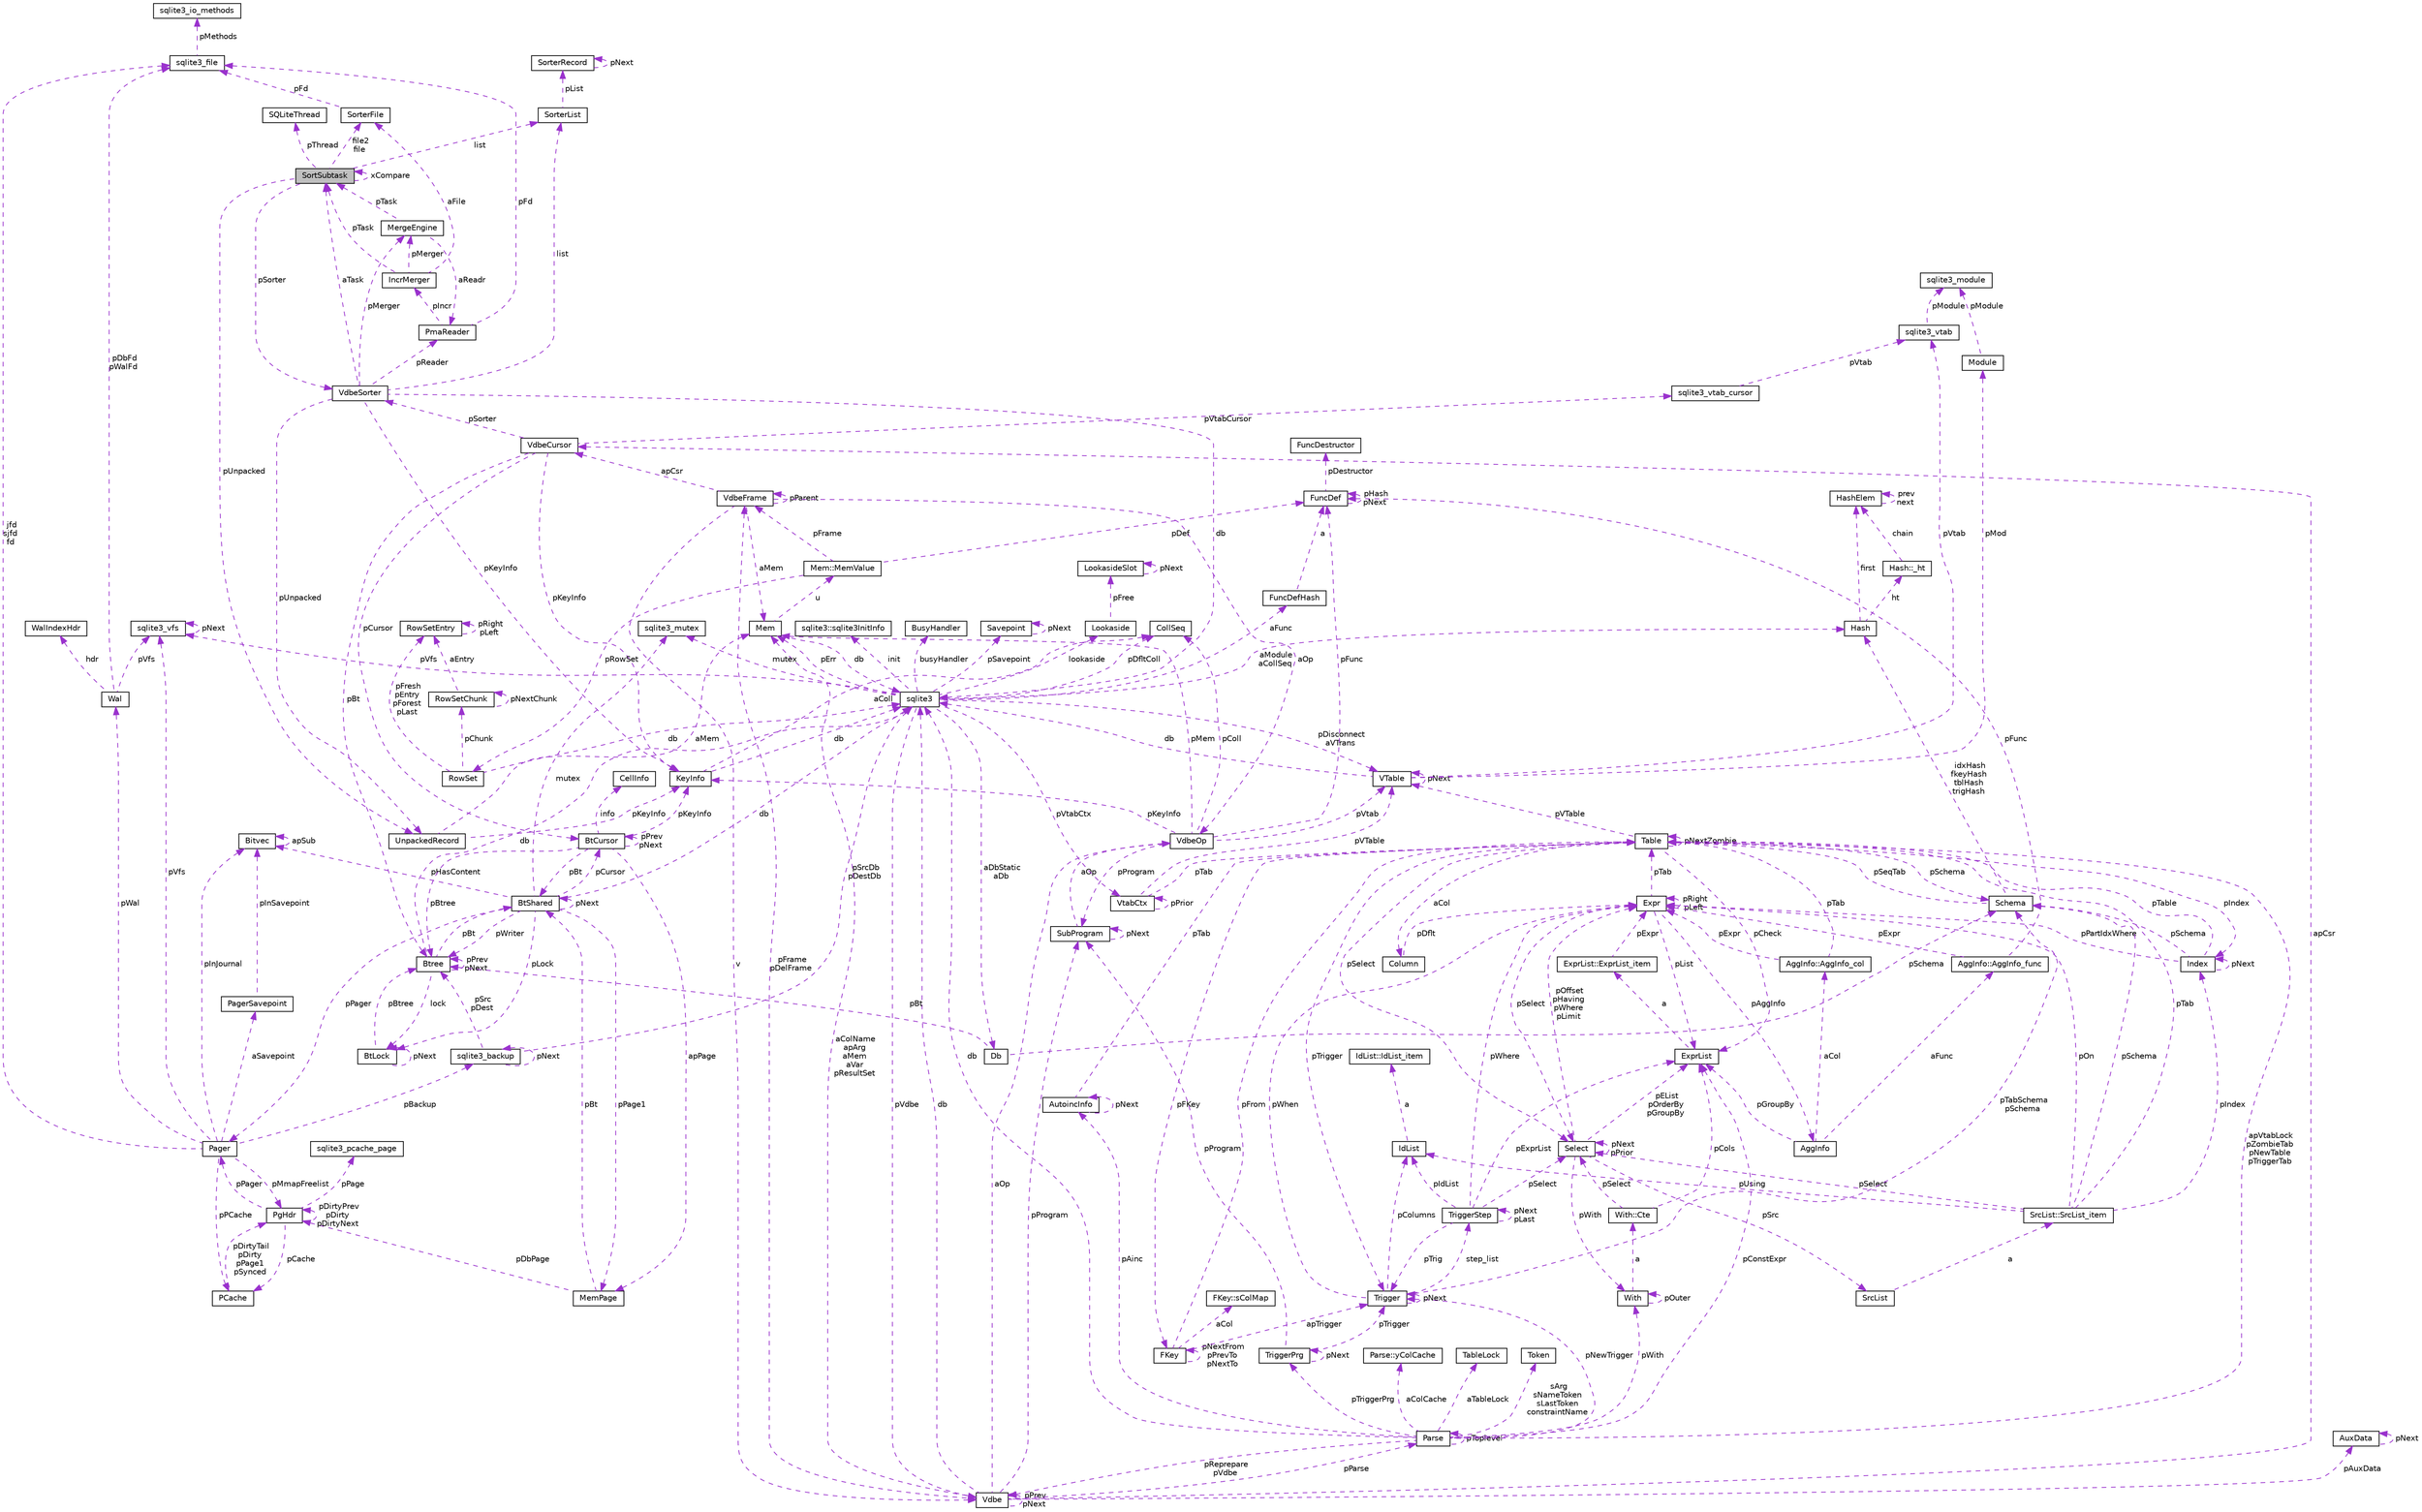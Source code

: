 digraph "SortSubtask"
{
  edge [fontname="Helvetica",fontsize="10",labelfontname="Helvetica",labelfontsize="10"];
  node [fontname="Helvetica",fontsize="10",shape=record];
  Node1 [label="SortSubtask",height=0.2,width=0.4,color="black", fillcolor="grey75", style="filled", fontcolor="black"];
  Node2 -> Node1 [dir="back",color="darkorchid3",fontsize="10",style="dashed",label=" list" ,fontname="Helvetica"];
  Node2 [label="SorterList",height=0.2,width=0.4,color="black", fillcolor="white", style="filled",URL="$db/de4/struct_sorter_list.html"];
  Node3 -> Node2 [dir="back",color="darkorchid3",fontsize="10",style="dashed",label=" pList" ,fontname="Helvetica"];
  Node3 [label="SorterRecord",height=0.2,width=0.4,color="black", fillcolor="white", style="filled",URL="$da/d71/struct_sorter_record.html"];
  Node3 -> Node3 [dir="back",color="darkorchid3",fontsize="10",style="dashed",label=" pNext" ,fontname="Helvetica"];
  Node4 -> Node1 [dir="back",color="darkorchid3",fontsize="10",style="dashed",label=" pSorter" ,fontname="Helvetica"];
  Node4 [label="VdbeSorter",height=0.2,width=0.4,color="black", fillcolor="white", style="filled",URL="$d3/d85/struct_vdbe_sorter.html"];
  Node2 -> Node4 [dir="back",color="darkorchid3",fontsize="10",style="dashed",label=" list" ,fontname="Helvetica"];
  Node5 -> Node4 [dir="back",color="darkorchid3",fontsize="10",style="dashed",label=" db" ,fontname="Helvetica"];
  Node5 [label="sqlite3",height=0.2,width=0.4,color="black", fillcolor="white", style="filled",URL="$d9/dcd/structsqlite3.html"];
  Node6 -> Node5 [dir="back",color="darkorchid3",fontsize="10",style="dashed",label=" pErr" ,fontname="Helvetica"];
  Node6 [label="Mem",height=0.2,width=0.4,color="black", fillcolor="white", style="filled",URL="$df/d48/struct_mem.html"];
  Node7 -> Node6 [dir="back",color="darkorchid3",fontsize="10",style="dashed",label=" u" ,fontname="Helvetica"];
  Node7 [label="Mem::MemValue",height=0.2,width=0.4,color="black", fillcolor="white", style="filled",URL="$d0/d3f/union_mem_1_1_mem_value.html"];
  Node8 -> Node7 [dir="back",color="darkorchid3",fontsize="10",style="dashed",label=" pFrame" ,fontname="Helvetica"];
  Node8 [label="VdbeFrame",height=0.2,width=0.4,color="black", fillcolor="white", style="filled",URL="$de/d74/struct_vdbe_frame.html"];
  Node6 -> Node8 [dir="back",color="darkorchid3",fontsize="10",style="dashed",label=" aMem" ,fontname="Helvetica"];
  Node9 -> Node8 [dir="back",color="darkorchid3",fontsize="10",style="dashed",label=" v" ,fontname="Helvetica"];
  Node9 [label="Vdbe",height=0.2,width=0.4,color="black", fillcolor="white", style="filled",URL="$db/df8/struct_vdbe.html"];
  Node9 -> Node9 [dir="back",color="darkorchid3",fontsize="10",style="dashed",label=" pPrev\npNext" ,fontname="Helvetica"];
  Node6 -> Node9 [dir="back",color="darkorchid3",fontsize="10",style="dashed",label=" aColName\napArg\naMem\naVar\npResultSet" ,fontname="Helvetica"];
  Node5 -> Node9 [dir="back",color="darkorchid3",fontsize="10",style="dashed",label=" db" ,fontname="Helvetica"];
  Node8 -> Node9 [dir="back",color="darkorchid3",fontsize="10",style="dashed",label=" pFrame\npDelFrame" ,fontname="Helvetica"];
  Node10 -> Node9 [dir="back",color="darkorchid3",fontsize="10",style="dashed",label=" pAuxData" ,fontname="Helvetica"];
  Node10 [label="AuxData",height=0.2,width=0.4,color="black", fillcolor="white", style="filled",URL="$d5/d59/struct_aux_data.html"];
  Node10 -> Node10 [dir="back",color="darkorchid3",fontsize="10",style="dashed",label=" pNext" ,fontname="Helvetica"];
  Node11 -> Node9 [dir="back",color="darkorchid3",fontsize="10",style="dashed",label=" pProgram" ,fontname="Helvetica"];
  Node11 [label="SubProgram",height=0.2,width=0.4,color="black", fillcolor="white", style="filled",URL="$d4/d16/struct_sub_program.html"];
  Node11 -> Node11 [dir="back",color="darkorchid3",fontsize="10",style="dashed",label=" pNext" ,fontname="Helvetica"];
  Node12 -> Node11 [dir="back",color="darkorchid3",fontsize="10",style="dashed",label=" aOp" ,fontname="Helvetica"];
  Node12 [label="VdbeOp",height=0.2,width=0.4,color="black", fillcolor="white", style="filled",URL="$d2/dd9/struct_vdbe_op.html"];
  Node6 -> Node12 [dir="back",color="darkorchid3",fontsize="10",style="dashed",label=" pMem" ,fontname="Helvetica"];
  Node13 -> Node12 [dir="back",color="darkorchid3",fontsize="10",style="dashed",label=" pColl" ,fontname="Helvetica"];
  Node13 [label="CollSeq",height=0.2,width=0.4,color="black", fillcolor="white", style="filled",URL="$d0/d7d/struct_coll_seq.html"];
  Node14 -> Node12 [dir="back",color="darkorchid3",fontsize="10",style="dashed",label=" pVtab" ,fontname="Helvetica"];
  Node14 [label="VTable",height=0.2,width=0.4,color="black", fillcolor="white", style="filled",URL="$db/d7e/struct_v_table.html"];
  Node5 -> Node14 [dir="back",color="darkorchid3",fontsize="10",style="dashed",label=" db" ,fontname="Helvetica"];
  Node14 -> Node14 [dir="back",color="darkorchid3",fontsize="10",style="dashed",label=" pNext" ,fontname="Helvetica"];
  Node15 -> Node14 [dir="back",color="darkorchid3",fontsize="10",style="dashed",label=" pMod" ,fontname="Helvetica"];
  Node15 [label="Module",height=0.2,width=0.4,color="black", fillcolor="white", style="filled",URL="$d0/d3b/struct_module.html"];
  Node16 -> Node15 [dir="back",color="darkorchid3",fontsize="10",style="dashed",label=" pModule" ,fontname="Helvetica"];
  Node16 [label="sqlite3_module",height=0.2,width=0.4,color="black", fillcolor="white", style="filled",URL="$dd/de4/structsqlite3__module.html"];
  Node17 -> Node14 [dir="back",color="darkorchid3",fontsize="10",style="dashed",label=" pVtab" ,fontname="Helvetica"];
  Node17 [label="sqlite3_vtab",height=0.2,width=0.4,color="black", fillcolor="white", style="filled",URL="$d3/d12/structsqlite3__vtab.html"];
  Node16 -> Node17 [dir="back",color="darkorchid3",fontsize="10",style="dashed",label=" pModule" ,fontname="Helvetica"];
  Node11 -> Node12 [dir="back",color="darkorchid3",fontsize="10",style="dashed",label=" pProgram" ,fontname="Helvetica"];
  Node18 -> Node12 [dir="back",color="darkorchid3",fontsize="10",style="dashed",label=" pKeyInfo" ,fontname="Helvetica"];
  Node18 [label="KeyInfo",height=0.2,width=0.4,color="black", fillcolor="white", style="filled",URL="$dc/d2f/struct_key_info.html"];
  Node5 -> Node18 [dir="back",color="darkorchid3",fontsize="10",style="dashed",label=" db" ,fontname="Helvetica"];
  Node13 -> Node18 [dir="back",color="darkorchid3",fontsize="10",style="dashed",label=" aColl" ,fontname="Helvetica"];
  Node19 -> Node12 [dir="back",color="darkorchid3",fontsize="10",style="dashed",label=" pFunc" ,fontname="Helvetica"];
  Node19 [label="FuncDef",height=0.2,width=0.4,color="black", fillcolor="white", style="filled",URL="$df/d38/struct_func_def.html"];
  Node20 -> Node19 [dir="back",color="darkorchid3",fontsize="10",style="dashed",label=" pDestructor" ,fontname="Helvetica"];
  Node20 [label="FuncDestructor",height=0.2,width=0.4,color="black", fillcolor="white", style="filled",URL="$d5/da4/struct_func_destructor.html"];
  Node19 -> Node19 [dir="back",color="darkorchid3",fontsize="10",style="dashed",label=" pHash\npNext" ,fontname="Helvetica"];
  Node21 -> Node9 [dir="back",color="darkorchid3",fontsize="10",style="dashed",label=" apCsr" ,fontname="Helvetica"];
  Node21 [label="VdbeCursor",height=0.2,width=0.4,color="black", fillcolor="white", style="filled",URL="$d5/dd1/struct_vdbe_cursor.html"];
  Node22 -> Node21 [dir="back",color="darkorchid3",fontsize="10",style="dashed",label=" pCursor" ,fontname="Helvetica"];
  Node22 [label="BtCursor",height=0.2,width=0.4,color="black", fillcolor="white", style="filled",URL="$db/d2c/struct_bt_cursor.html"];
  Node22 -> Node22 [dir="back",color="darkorchid3",fontsize="10",style="dashed",label=" pPrev\npNext" ,fontname="Helvetica"];
  Node23 -> Node22 [dir="back",color="darkorchid3",fontsize="10",style="dashed",label=" info" ,fontname="Helvetica"];
  Node23 [label="CellInfo",height=0.2,width=0.4,color="black", fillcolor="white", style="filled",URL="$de/dbe/struct_cell_info.html"];
  Node24 -> Node22 [dir="back",color="darkorchid3",fontsize="10",style="dashed",label=" pBt" ,fontname="Helvetica"];
  Node24 [label="BtShared",height=0.2,width=0.4,color="black", fillcolor="white", style="filled",URL="$d3/d1f/struct_bt_shared.html"];
  Node22 -> Node24 [dir="back",color="darkorchid3",fontsize="10",style="dashed",label=" pCursor" ,fontname="Helvetica"];
  Node24 -> Node24 [dir="back",color="darkorchid3",fontsize="10",style="dashed",label=" pNext" ,fontname="Helvetica"];
  Node5 -> Node24 [dir="back",color="darkorchid3",fontsize="10",style="dashed",label=" db" ,fontname="Helvetica"];
  Node25 -> Node24 [dir="back",color="darkorchid3",fontsize="10",style="dashed",label=" pHasContent" ,fontname="Helvetica"];
  Node25 [label="Bitvec",height=0.2,width=0.4,color="black", fillcolor="white", style="filled",URL="$d1/d89/struct_bitvec.html"];
  Node25 -> Node25 [dir="back",color="darkorchid3",fontsize="10",style="dashed",label=" apSub" ,fontname="Helvetica"];
  Node26 -> Node24 [dir="back",color="darkorchid3",fontsize="10",style="dashed",label=" mutex" ,fontname="Helvetica"];
  Node26 [label="sqlite3_mutex",height=0.2,width=0.4,color="black", fillcolor="white", style="filled",URL="$d5/d3c/structsqlite3__mutex.html"];
  Node27 -> Node24 [dir="back",color="darkorchid3",fontsize="10",style="dashed",label=" pLock" ,fontname="Helvetica"];
  Node27 [label="BtLock",height=0.2,width=0.4,color="black", fillcolor="white", style="filled",URL="$d1/d28/struct_bt_lock.html"];
  Node27 -> Node27 [dir="back",color="darkorchid3",fontsize="10",style="dashed",label=" pNext" ,fontname="Helvetica"];
  Node28 -> Node27 [dir="back",color="darkorchid3",fontsize="10",style="dashed",label=" pBtree" ,fontname="Helvetica"];
  Node28 [label="Btree",height=0.2,width=0.4,color="black", fillcolor="white", style="filled",URL="$d9/d90/struct_btree.html"];
  Node24 -> Node28 [dir="back",color="darkorchid3",fontsize="10",style="dashed",label=" pBt" ,fontname="Helvetica"];
  Node5 -> Node28 [dir="back",color="darkorchid3",fontsize="10",style="dashed",label=" db" ,fontname="Helvetica"];
  Node27 -> Node28 [dir="back",color="darkorchid3",fontsize="10",style="dashed",label=" lock" ,fontname="Helvetica"];
  Node28 -> Node28 [dir="back",color="darkorchid3",fontsize="10",style="dashed",label=" pPrev\npNext" ,fontname="Helvetica"];
  Node29 -> Node24 [dir="back",color="darkorchid3",fontsize="10",style="dashed",label=" pPage1" ,fontname="Helvetica"];
  Node29 [label="MemPage",height=0.2,width=0.4,color="black", fillcolor="white", style="filled",URL="$d8/d9f/struct_mem_page.html"];
  Node24 -> Node29 [dir="back",color="darkorchid3",fontsize="10",style="dashed",label=" pBt" ,fontname="Helvetica"];
  Node30 -> Node29 [dir="back",color="darkorchid3",fontsize="10",style="dashed",label=" pDbPage" ,fontname="Helvetica"];
  Node30 [label="PgHdr",height=0.2,width=0.4,color="black", fillcolor="white", style="filled",URL="$d7/de5/struct_pg_hdr.html"];
  Node31 -> Node30 [dir="back",color="darkorchid3",fontsize="10",style="dashed",label=" pPage" ,fontname="Helvetica"];
  Node31 [label="sqlite3_pcache_page",height=0.2,width=0.4,color="black", fillcolor="white", style="filled",URL="$d8/d72/structsqlite3__pcache__page.html"];
  Node32 -> Node30 [dir="back",color="darkorchid3",fontsize="10",style="dashed",label=" pCache" ,fontname="Helvetica"];
  Node32 [label="PCache",height=0.2,width=0.4,color="black", fillcolor="white", style="filled",URL="$d3/d3e/struct_p_cache.html"];
  Node30 -> Node32 [dir="back",color="darkorchid3",fontsize="10",style="dashed",label=" pDirtyTail\npDirty\npPage1\npSynced" ,fontname="Helvetica"];
  Node30 -> Node30 [dir="back",color="darkorchid3",fontsize="10",style="dashed",label=" pDirtyPrev\npDirty\npDirtyNext" ,fontname="Helvetica"];
  Node33 -> Node30 [dir="back",color="darkorchid3",fontsize="10",style="dashed",label=" pPager" ,fontname="Helvetica"];
  Node33 [label="Pager",height=0.2,width=0.4,color="black", fillcolor="white", style="filled",URL="$d0/dba/struct_pager.html"];
  Node32 -> Node33 [dir="back",color="darkorchid3",fontsize="10",style="dashed",label=" pPCache" ,fontname="Helvetica"];
  Node34 -> Node33 [dir="back",color="darkorchid3",fontsize="10",style="dashed",label=" pBackup" ,fontname="Helvetica"];
  Node34 [label="sqlite3_backup",height=0.2,width=0.4,color="black", fillcolor="white", style="filled",URL="$d4/da8/structsqlite3__backup.html"];
  Node34 -> Node34 [dir="back",color="darkorchid3",fontsize="10",style="dashed",label=" pNext" ,fontname="Helvetica"];
  Node5 -> Node34 [dir="back",color="darkorchid3",fontsize="10",style="dashed",label=" pSrcDb\npDestDb" ,fontname="Helvetica"];
  Node28 -> Node34 [dir="back",color="darkorchid3",fontsize="10",style="dashed",label=" pSrc\npDest" ,fontname="Helvetica"];
  Node25 -> Node33 [dir="back",color="darkorchid3",fontsize="10",style="dashed",label=" pInJournal" ,fontname="Helvetica"];
  Node35 -> Node33 [dir="back",color="darkorchid3",fontsize="10",style="dashed",label=" jfd\nsjfd\nfd" ,fontname="Helvetica"];
  Node35 [label="sqlite3_file",height=0.2,width=0.4,color="black", fillcolor="white", style="filled",URL="$db/db0/structsqlite3__file.html"];
  Node36 -> Node35 [dir="back",color="darkorchid3",fontsize="10",style="dashed",label=" pMethods" ,fontname="Helvetica"];
  Node36 [label="sqlite3_io_methods",height=0.2,width=0.4,color="black", fillcolor="white", style="filled",URL="$d9/df3/structsqlite3__io__methods.html"];
  Node37 -> Node33 [dir="back",color="darkorchid3",fontsize="10",style="dashed",label=" pVfs" ,fontname="Helvetica"];
  Node37 [label="sqlite3_vfs",height=0.2,width=0.4,color="black", fillcolor="white", style="filled",URL="$d3/d36/structsqlite3__vfs.html"];
  Node37 -> Node37 [dir="back",color="darkorchid3",fontsize="10",style="dashed",label=" pNext" ,fontname="Helvetica"];
  Node30 -> Node33 [dir="back",color="darkorchid3",fontsize="10",style="dashed",label=" pMmapFreelist" ,fontname="Helvetica"];
  Node38 -> Node33 [dir="back",color="darkorchid3",fontsize="10",style="dashed",label=" pWal" ,fontname="Helvetica"];
  Node38 [label="Wal",height=0.2,width=0.4,color="black", fillcolor="white", style="filled",URL="$d6/d4d/struct_wal.html"];
  Node35 -> Node38 [dir="back",color="darkorchid3",fontsize="10",style="dashed",label=" pDbFd\npWalFd" ,fontname="Helvetica"];
  Node37 -> Node38 [dir="back",color="darkorchid3",fontsize="10",style="dashed",label=" pVfs" ,fontname="Helvetica"];
  Node39 -> Node38 [dir="back",color="darkorchid3",fontsize="10",style="dashed",label=" hdr" ,fontname="Helvetica"];
  Node39 [label="WalIndexHdr",height=0.2,width=0.4,color="black", fillcolor="white", style="filled",URL="$d8/de9/struct_wal_index_hdr.html"];
  Node40 -> Node33 [dir="back",color="darkorchid3",fontsize="10",style="dashed",label=" aSavepoint" ,fontname="Helvetica"];
  Node40 [label="PagerSavepoint",height=0.2,width=0.4,color="black", fillcolor="white", style="filled",URL="$de/deb/struct_pager_savepoint.html"];
  Node25 -> Node40 [dir="back",color="darkorchid3",fontsize="10",style="dashed",label=" pInSavepoint" ,fontname="Helvetica"];
  Node28 -> Node24 [dir="back",color="darkorchid3",fontsize="10",style="dashed",label=" pWriter" ,fontname="Helvetica"];
  Node33 -> Node24 [dir="back",color="darkorchid3",fontsize="10",style="dashed",label=" pPager" ,fontname="Helvetica"];
  Node29 -> Node22 [dir="back",color="darkorchid3",fontsize="10",style="dashed",label=" apPage" ,fontname="Helvetica"];
  Node18 -> Node22 [dir="back",color="darkorchid3",fontsize="10",style="dashed",label=" pKeyInfo" ,fontname="Helvetica"];
  Node28 -> Node22 [dir="back",color="darkorchid3",fontsize="10",style="dashed",label=" pBtree" ,fontname="Helvetica"];
  Node41 -> Node21 [dir="back",color="darkorchid3",fontsize="10",style="dashed",label=" pVtabCursor" ,fontname="Helvetica"];
  Node41 [label="sqlite3_vtab_cursor",height=0.2,width=0.4,color="black", fillcolor="white", style="filled",URL="$d3/d17/structsqlite3__vtab__cursor.html"];
  Node17 -> Node41 [dir="back",color="darkorchid3",fontsize="10",style="dashed",label=" pVtab" ,fontname="Helvetica"];
  Node4 -> Node21 [dir="back",color="darkorchid3",fontsize="10",style="dashed",label=" pSorter" ,fontname="Helvetica"];
  Node18 -> Node21 [dir="back",color="darkorchid3",fontsize="10",style="dashed",label=" pKeyInfo" ,fontname="Helvetica"];
  Node28 -> Node21 [dir="back",color="darkorchid3",fontsize="10",style="dashed",label=" pBt" ,fontname="Helvetica"];
  Node42 -> Node9 [dir="back",color="darkorchid3",fontsize="10",style="dashed",label=" pParse" ,fontname="Helvetica"];
  Node42 [label="Parse",height=0.2,width=0.4,color="black", fillcolor="white", style="filled",URL="$d6/dea/struct_parse.html"];
  Node9 -> Node42 [dir="back",color="darkorchid3",fontsize="10",style="dashed",label=" pReprepare\npVdbe" ,fontname="Helvetica"];
  Node5 -> Node42 [dir="back",color="darkorchid3",fontsize="10",style="dashed",label=" db" ,fontname="Helvetica"];
  Node43 -> Node42 [dir="back",color="darkorchid3",fontsize="10",style="dashed",label=" aTableLock" ,fontname="Helvetica"];
  Node43 [label="TableLock",height=0.2,width=0.4,color="black", fillcolor="white", style="filled",URL="$df/de3/struct_table_lock.html"];
  Node44 -> Node42 [dir="back",color="darkorchid3",fontsize="10",style="dashed",label=" sArg\nsNameToken\nsLastToken\nconstraintName" ,fontname="Helvetica"];
  Node44 [label="Token",height=0.2,width=0.4,color="black", fillcolor="white", style="filled",URL="$d9/d27/struct_token.html"];
  Node45 -> Node42 [dir="back",color="darkorchid3",fontsize="10",style="dashed",label=" pWith" ,fontname="Helvetica"];
  Node45 [label="With",height=0.2,width=0.4,color="black", fillcolor="white", style="filled",URL="$d9/d07/struct_with.html"];
  Node46 -> Node45 [dir="back",color="darkorchid3",fontsize="10",style="dashed",label=" a" ,fontname="Helvetica"];
  Node46 [label="With::Cte",height=0.2,width=0.4,color="black", fillcolor="white", style="filled",URL="$d2/d0c/struct_with_1_1_cte.html"];
  Node47 -> Node46 [dir="back",color="darkorchid3",fontsize="10",style="dashed",label=" pSelect" ,fontname="Helvetica"];
  Node47 [label="Select",height=0.2,width=0.4,color="black", fillcolor="white", style="filled",URL="$d2/d1c/struct_select.html"];
  Node48 -> Node47 [dir="back",color="darkorchid3",fontsize="10",style="dashed",label=" pOffset\npHaving\npWhere\npLimit" ,fontname="Helvetica"];
  Node48 [label="Expr",height=0.2,width=0.4,color="black", fillcolor="white", style="filled",URL="$d1/dbc/struct_expr.html"];
  Node49 -> Node48 [dir="back",color="darkorchid3",fontsize="10",style="dashed",label=" pAggInfo" ,fontname="Helvetica"];
  Node49 [label="AggInfo",height=0.2,width=0.4,color="black", fillcolor="white", style="filled",URL="$d6/d85/struct_agg_info.html"];
  Node50 -> Node49 [dir="back",color="darkorchid3",fontsize="10",style="dashed",label=" aCol" ,fontname="Helvetica"];
  Node50 [label="AggInfo::AggInfo_col",height=0.2,width=0.4,color="black", fillcolor="white", style="filled",URL="$d8/dbd/struct_agg_info_1_1_agg_info__col.html"];
  Node48 -> Node50 [dir="back",color="darkorchid3",fontsize="10",style="dashed",label=" pExpr" ,fontname="Helvetica"];
  Node51 -> Node50 [dir="back",color="darkorchid3",fontsize="10",style="dashed",label=" pTab" ,fontname="Helvetica"];
  Node51 [label="Table",height=0.2,width=0.4,color="black", fillcolor="white", style="filled",URL="$d5/d0d/struct_table.html"];
  Node52 -> Node51 [dir="back",color="darkorchid3",fontsize="10",style="dashed",label=" pSchema" ,fontname="Helvetica"];
  Node52 [label="Schema",height=0.2,width=0.4,color="black", fillcolor="white", style="filled",URL="$df/d15/struct_schema.html"];
  Node51 -> Node52 [dir="back",color="darkorchid3",fontsize="10",style="dashed",label=" pSeqTab" ,fontname="Helvetica"];
  Node53 -> Node52 [dir="back",color="darkorchid3",fontsize="10",style="dashed",label=" idxHash\nfkeyHash\ntblHash\ntrigHash" ,fontname="Helvetica"];
  Node53 [label="Hash",height=0.2,width=0.4,color="black", fillcolor="white", style="filled",URL="$d2/d7a/struct_hash.html"];
  Node54 -> Node53 [dir="back",color="darkorchid3",fontsize="10",style="dashed",label=" ht" ,fontname="Helvetica"];
  Node54 [label="Hash::_ht",height=0.2,width=0.4,color="black", fillcolor="white", style="filled",URL="$dd/d00/struct_hash_1_1__ht.html"];
  Node55 -> Node54 [dir="back",color="darkorchid3",fontsize="10",style="dashed",label=" chain" ,fontname="Helvetica"];
  Node55 [label="HashElem",height=0.2,width=0.4,color="black", fillcolor="white", style="filled",URL="$df/d01/struct_hash_elem.html"];
  Node55 -> Node55 [dir="back",color="darkorchid3",fontsize="10",style="dashed",label=" prev\nnext" ,fontname="Helvetica"];
  Node55 -> Node53 [dir="back",color="darkorchid3",fontsize="10",style="dashed",label=" first" ,fontname="Helvetica"];
  Node56 -> Node51 [dir="back",color="darkorchid3",fontsize="10",style="dashed",label=" aCol" ,fontname="Helvetica"];
  Node56 [label="Column",height=0.2,width=0.4,color="black", fillcolor="white", style="filled",URL="$d0/d14/struct_column.html"];
  Node48 -> Node56 [dir="back",color="darkorchid3",fontsize="10",style="dashed",label=" pDflt" ,fontname="Helvetica"];
  Node57 -> Node51 [dir="back",color="darkorchid3",fontsize="10",style="dashed",label=" pFKey" ,fontname="Helvetica"];
  Node57 [label="FKey",height=0.2,width=0.4,color="black", fillcolor="white", style="filled",URL="$d0/dbd/struct_f_key.html"];
  Node58 -> Node57 [dir="back",color="darkorchid3",fontsize="10",style="dashed",label=" aCol" ,fontname="Helvetica"];
  Node58 [label="FKey::sColMap",height=0.2,width=0.4,color="black", fillcolor="white", style="filled",URL="$d9/dce/struct_f_key_1_1s_col_map.html"];
  Node57 -> Node57 [dir="back",color="darkorchid3",fontsize="10",style="dashed",label=" pNextFrom\npPrevTo\npNextTo" ,fontname="Helvetica"];
  Node51 -> Node57 [dir="back",color="darkorchid3",fontsize="10",style="dashed",label=" pFrom" ,fontname="Helvetica"];
  Node59 -> Node57 [dir="back",color="darkorchid3",fontsize="10",style="dashed",label=" apTrigger" ,fontname="Helvetica"];
  Node59 [label="Trigger",height=0.2,width=0.4,color="black", fillcolor="white", style="filled",URL="$d1/dd9/struct_trigger.html"];
  Node60 -> Node59 [dir="back",color="darkorchid3",fontsize="10",style="dashed",label=" step_list" ,fontname="Helvetica"];
  Node60 [label="TriggerStep",height=0.2,width=0.4,color="black", fillcolor="white", style="filled",URL="$d6/d6c/struct_trigger_step.html"];
  Node60 -> Node60 [dir="back",color="darkorchid3",fontsize="10",style="dashed",label=" pNext\npLast" ,fontname="Helvetica"];
  Node48 -> Node60 [dir="back",color="darkorchid3",fontsize="10",style="dashed",label=" pWhere" ,fontname="Helvetica"];
  Node61 -> Node60 [dir="back",color="darkorchid3",fontsize="10",style="dashed",label=" pIdList" ,fontname="Helvetica"];
  Node61 [label="IdList",height=0.2,width=0.4,color="black", fillcolor="white", style="filled",URL="$d6/d05/struct_id_list.html"];
  Node62 -> Node61 [dir="back",color="darkorchid3",fontsize="10",style="dashed",label=" a" ,fontname="Helvetica"];
  Node62 [label="IdList::IdList_item",height=0.2,width=0.4,color="black", fillcolor="white", style="filled",URL="$d2/d66/struct_id_list_1_1_id_list__item.html"];
  Node47 -> Node60 [dir="back",color="darkorchid3",fontsize="10",style="dashed",label=" pSelect" ,fontname="Helvetica"];
  Node59 -> Node60 [dir="back",color="darkorchid3",fontsize="10",style="dashed",label=" pTrig" ,fontname="Helvetica"];
  Node63 -> Node60 [dir="back",color="darkorchid3",fontsize="10",style="dashed",label=" pExprList" ,fontname="Helvetica"];
  Node63 [label="ExprList",height=0.2,width=0.4,color="black", fillcolor="white", style="filled",URL="$de/d20/struct_expr_list.html"];
  Node64 -> Node63 [dir="back",color="darkorchid3",fontsize="10",style="dashed",label=" a" ,fontname="Helvetica"];
  Node64 [label="ExprList::ExprList_item",height=0.2,width=0.4,color="black", fillcolor="white", style="filled",URL="$d8/d73/struct_expr_list_1_1_expr_list__item.html"];
  Node48 -> Node64 [dir="back",color="darkorchid3",fontsize="10",style="dashed",label=" pExpr" ,fontname="Helvetica"];
  Node52 -> Node59 [dir="back",color="darkorchid3",fontsize="10",style="dashed",label=" pTabSchema\npSchema" ,fontname="Helvetica"];
  Node48 -> Node59 [dir="back",color="darkorchid3",fontsize="10",style="dashed",label=" pWhen" ,fontname="Helvetica"];
  Node61 -> Node59 [dir="back",color="darkorchid3",fontsize="10",style="dashed",label=" pColumns" ,fontname="Helvetica"];
  Node59 -> Node59 [dir="back",color="darkorchid3",fontsize="10",style="dashed",label=" pNext" ,fontname="Helvetica"];
  Node14 -> Node51 [dir="back",color="darkorchid3",fontsize="10",style="dashed",label=" pVTable" ,fontname="Helvetica"];
  Node51 -> Node51 [dir="back",color="darkorchid3",fontsize="10",style="dashed",label=" pNextZombie" ,fontname="Helvetica"];
  Node59 -> Node51 [dir="back",color="darkorchid3",fontsize="10",style="dashed",label=" pTrigger" ,fontname="Helvetica"];
  Node47 -> Node51 [dir="back",color="darkorchid3",fontsize="10",style="dashed",label=" pSelect" ,fontname="Helvetica"];
  Node63 -> Node51 [dir="back",color="darkorchid3",fontsize="10",style="dashed",label=" pCheck" ,fontname="Helvetica"];
  Node65 -> Node51 [dir="back",color="darkorchid3",fontsize="10",style="dashed",label=" pIndex" ,fontname="Helvetica"];
  Node65 [label="Index",height=0.2,width=0.4,color="black", fillcolor="white", style="filled",URL="$dc/d6f/struct_index.html"];
  Node52 -> Node65 [dir="back",color="darkorchid3",fontsize="10",style="dashed",label=" pSchema" ,fontname="Helvetica"];
  Node48 -> Node65 [dir="back",color="darkorchid3",fontsize="10",style="dashed",label=" pPartIdxWhere" ,fontname="Helvetica"];
  Node51 -> Node65 [dir="back",color="darkorchid3",fontsize="10",style="dashed",label=" pTable" ,fontname="Helvetica"];
  Node65 -> Node65 [dir="back",color="darkorchid3",fontsize="10",style="dashed",label=" pNext" ,fontname="Helvetica"];
  Node66 -> Node49 [dir="back",color="darkorchid3",fontsize="10",style="dashed",label=" aFunc" ,fontname="Helvetica"];
  Node66 [label="AggInfo::AggInfo_func",height=0.2,width=0.4,color="black", fillcolor="white", style="filled",URL="$de/d24/struct_agg_info_1_1_agg_info__func.html"];
  Node48 -> Node66 [dir="back",color="darkorchid3",fontsize="10",style="dashed",label=" pExpr" ,fontname="Helvetica"];
  Node19 -> Node66 [dir="back",color="darkorchid3",fontsize="10",style="dashed",label=" pFunc" ,fontname="Helvetica"];
  Node63 -> Node49 [dir="back",color="darkorchid3",fontsize="10",style="dashed",label=" pGroupBy" ,fontname="Helvetica"];
  Node48 -> Node48 [dir="back",color="darkorchid3",fontsize="10",style="dashed",label=" pRight\npLeft" ,fontname="Helvetica"];
  Node51 -> Node48 [dir="back",color="darkorchid3",fontsize="10",style="dashed",label=" pTab" ,fontname="Helvetica"];
  Node47 -> Node48 [dir="back",color="darkorchid3",fontsize="10",style="dashed",label=" pSelect" ,fontname="Helvetica"];
  Node63 -> Node48 [dir="back",color="darkorchid3",fontsize="10",style="dashed",label=" pList" ,fontname="Helvetica"];
  Node45 -> Node47 [dir="back",color="darkorchid3",fontsize="10",style="dashed",label=" pWith" ,fontname="Helvetica"];
  Node47 -> Node47 [dir="back",color="darkorchid3",fontsize="10",style="dashed",label=" pNext\npPrior" ,fontname="Helvetica"];
  Node67 -> Node47 [dir="back",color="darkorchid3",fontsize="10",style="dashed",label=" pSrc" ,fontname="Helvetica"];
  Node67 [label="SrcList",height=0.2,width=0.4,color="black", fillcolor="white", style="filled",URL="$dc/dc1/struct_src_list.html"];
  Node68 -> Node67 [dir="back",color="darkorchid3",fontsize="10",style="dashed",label=" a" ,fontname="Helvetica"];
  Node68 [label="SrcList::SrcList_item",height=0.2,width=0.4,color="black", fillcolor="white", style="filled",URL="$d4/dc2/struct_src_list_1_1_src_list__item.html"];
  Node52 -> Node68 [dir="back",color="darkorchid3",fontsize="10",style="dashed",label=" pSchema" ,fontname="Helvetica"];
  Node48 -> Node68 [dir="back",color="darkorchid3",fontsize="10",style="dashed",label=" pOn" ,fontname="Helvetica"];
  Node61 -> Node68 [dir="back",color="darkorchid3",fontsize="10",style="dashed",label=" pUsing" ,fontname="Helvetica"];
  Node51 -> Node68 [dir="back",color="darkorchid3",fontsize="10",style="dashed",label=" pTab" ,fontname="Helvetica"];
  Node47 -> Node68 [dir="back",color="darkorchid3",fontsize="10",style="dashed",label=" pSelect" ,fontname="Helvetica"];
  Node65 -> Node68 [dir="back",color="darkorchid3",fontsize="10",style="dashed",label=" pIndex" ,fontname="Helvetica"];
  Node63 -> Node47 [dir="back",color="darkorchid3",fontsize="10",style="dashed",label=" pEList\npOrderBy\npGroupBy" ,fontname="Helvetica"];
  Node63 -> Node46 [dir="back",color="darkorchid3",fontsize="10",style="dashed",label=" pCols" ,fontname="Helvetica"];
  Node45 -> Node45 [dir="back",color="darkorchid3",fontsize="10",style="dashed",label=" pOuter" ,fontname="Helvetica"];
  Node69 -> Node42 [dir="back",color="darkorchid3",fontsize="10",style="dashed",label=" aColCache" ,fontname="Helvetica"];
  Node69 [label="Parse::yColCache",height=0.2,width=0.4,color="black", fillcolor="white", style="filled",URL="$dd/de3/struct_parse_1_1y_col_cache.html"];
  Node51 -> Node42 [dir="back",color="darkorchid3",fontsize="10",style="dashed",label=" apVtabLock\npZombieTab\npNewTable\npTriggerTab" ,fontname="Helvetica"];
  Node59 -> Node42 [dir="back",color="darkorchid3",fontsize="10",style="dashed",label=" pNewTrigger" ,fontname="Helvetica"];
  Node70 -> Node42 [dir="back",color="darkorchid3",fontsize="10",style="dashed",label=" pTriggerPrg" ,fontname="Helvetica"];
  Node70 [label="TriggerPrg",height=0.2,width=0.4,color="black", fillcolor="white", style="filled",URL="$d4/da6/struct_trigger_prg.html"];
  Node11 -> Node70 [dir="back",color="darkorchid3",fontsize="10",style="dashed",label=" pProgram" ,fontname="Helvetica"];
  Node59 -> Node70 [dir="back",color="darkorchid3",fontsize="10",style="dashed",label=" pTrigger" ,fontname="Helvetica"];
  Node70 -> Node70 [dir="back",color="darkorchid3",fontsize="10",style="dashed",label=" pNext" ,fontname="Helvetica"];
  Node71 -> Node42 [dir="back",color="darkorchid3",fontsize="10",style="dashed",label=" pAinc" ,fontname="Helvetica"];
  Node71 [label="AutoincInfo",height=0.2,width=0.4,color="black", fillcolor="white", style="filled",URL="$d9/d68/struct_autoinc_info.html"];
  Node51 -> Node71 [dir="back",color="darkorchid3",fontsize="10",style="dashed",label=" pTab" ,fontname="Helvetica"];
  Node71 -> Node71 [dir="back",color="darkorchid3",fontsize="10",style="dashed",label=" pNext" ,fontname="Helvetica"];
  Node63 -> Node42 [dir="back",color="darkorchid3",fontsize="10",style="dashed",label=" pConstExpr" ,fontname="Helvetica"];
  Node42 -> Node42 [dir="back",color="darkorchid3",fontsize="10",style="dashed",label=" pToplevel" ,fontname="Helvetica"];
  Node12 -> Node9 [dir="back",color="darkorchid3",fontsize="10",style="dashed",label=" aOp" ,fontname="Helvetica"];
  Node8 -> Node8 [dir="back",color="darkorchid3",fontsize="10",style="dashed",label=" pParent" ,fontname="Helvetica"];
  Node21 -> Node8 [dir="back",color="darkorchid3",fontsize="10",style="dashed",label=" apCsr" ,fontname="Helvetica"];
  Node12 -> Node8 [dir="back",color="darkorchid3",fontsize="10",style="dashed",label=" aOp" ,fontname="Helvetica"];
  Node72 -> Node7 [dir="back",color="darkorchid3",fontsize="10",style="dashed",label=" pRowSet" ,fontname="Helvetica"];
  Node72 [label="RowSet",height=0.2,width=0.4,color="black", fillcolor="white", style="filled",URL="$d5/d67/struct_row_set.html"];
  Node5 -> Node72 [dir="back",color="darkorchid3",fontsize="10",style="dashed",label=" db" ,fontname="Helvetica"];
  Node73 -> Node72 [dir="back",color="darkorchid3",fontsize="10",style="dashed",label=" pChunk" ,fontname="Helvetica"];
  Node73 [label="RowSetChunk",height=0.2,width=0.4,color="black", fillcolor="white", style="filled",URL="$d0/dd7/struct_row_set_chunk.html"];
  Node73 -> Node73 [dir="back",color="darkorchid3",fontsize="10",style="dashed",label=" pNextChunk" ,fontname="Helvetica"];
  Node74 -> Node73 [dir="back",color="darkorchid3",fontsize="10",style="dashed",label=" aEntry" ,fontname="Helvetica"];
  Node74 [label="RowSetEntry",height=0.2,width=0.4,color="black", fillcolor="white", style="filled",URL="$da/d66/struct_row_set_entry.html"];
  Node74 -> Node74 [dir="back",color="darkorchid3",fontsize="10",style="dashed",label=" pRight\npLeft" ,fontname="Helvetica"];
  Node74 -> Node72 [dir="back",color="darkorchid3",fontsize="10",style="dashed",label=" pFresh\npEntry\npForest\npLast" ,fontname="Helvetica"];
  Node19 -> Node7 [dir="back",color="darkorchid3",fontsize="10",style="dashed",label=" pDef" ,fontname="Helvetica"];
  Node5 -> Node6 [dir="back",color="darkorchid3",fontsize="10",style="dashed",label=" db" ,fontname="Helvetica"];
  Node9 -> Node5 [dir="back",color="darkorchid3",fontsize="10",style="dashed",label=" pVdbe" ,fontname="Helvetica"];
  Node75 -> Node5 [dir="back",color="darkorchid3",fontsize="10",style="dashed",label=" pSavepoint" ,fontname="Helvetica"];
  Node75 [label="Savepoint",height=0.2,width=0.4,color="black", fillcolor="white", style="filled",URL="$db/dde/struct_savepoint.html"];
  Node75 -> Node75 [dir="back",color="darkorchid3",fontsize="10",style="dashed",label=" pNext" ,fontname="Helvetica"];
  Node76 -> Node5 [dir="back",color="darkorchid3",fontsize="10",style="dashed",label=" aFunc" ,fontname="Helvetica"];
  Node76 [label="FuncDefHash",height=0.2,width=0.4,color="black", fillcolor="white", style="filled",URL="$db/dfc/struct_func_def_hash.html"];
  Node19 -> Node76 [dir="back",color="darkorchid3",fontsize="10",style="dashed",label=" a" ,fontname="Helvetica"];
  Node77 -> Node5 [dir="back",color="darkorchid3",fontsize="10",style="dashed",label=" lookaside" ,fontname="Helvetica"];
  Node77 [label="Lookaside",height=0.2,width=0.4,color="black", fillcolor="white", style="filled",URL="$d4/d8a/struct_lookaside.html"];
  Node78 -> Node77 [dir="back",color="darkorchid3",fontsize="10",style="dashed",label=" pFree" ,fontname="Helvetica"];
  Node78 [label="LookasideSlot",height=0.2,width=0.4,color="black", fillcolor="white", style="filled",URL="$dd/d17/struct_lookaside_slot.html"];
  Node78 -> Node78 [dir="back",color="darkorchid3",fontsize="10",style="dashed",label=" pNext" ,fontname="Helvetica"];
  Node26 -> Node5 [dir="back",color="darkorchid3",fontsize="10",style="dashed",label=" mutex" ,fontname="Helvetica"];
  Node37 -> Node5 [dir="back",color="darkorchid3",fontsize="10",style="dashed",label=" pVfs" ,fontname="Helvetica"];
  Node79 -> Node5 [dir="back",color="darkorchid3",fontsize="10",style="dashed",label=" init" ,fontname="Helvetica"];
  Node79 [label="sqlite3::sqlite3InitInfo",height=0.2,width=0.4,color="black", fillcolor="white", style="filled",URL="$d7/d84/structsqlite3_1_1sqlite3_init_info.html"];
  Node80 -> Node5 [dir="back",color="darkorchid3",fontsize="10",style="dashed",label=" busyHandler" ,fontname="Helvetica"];
  Node80 [label="BusyHandler",height=0.2,width=0.4,color="black", fillcolor="white", style="filled",URL="$d4/d89/struct_busy_handler.html"];
  Node81 -> Node5 [dir="back",color="darkorchid3",fontsize="10",style="dashed",label=" pVtabCtx" ,fontname="Helvetica"];
  Node81 [label="VtabCtx",height=0.2,width=0.4,color="black", fillcolor="white", style="filled",URL="$de/dae/struct_vtab_ctx.html"];
  Node81 -> Node81 [dir="back",color="darkorchid3",fontsize="10",style="dashed",label=" pPrior" ,fontname="Helvetica"];
  Node14 -> Node81 [dir="back",color="darkorchid3",fontsize="10",style="dashed",label=" pVTable" ,fontname="Helvetica"];
  Node51 -> Node81 [dir="back",color="darkorchid3",fontsize="10",style="dashed",label=" pTab" ,fontname="Helvetica"];
  Node13 -> Node5 [dir="back",color="darkorchid3",fontsize="10",style="dashed",label=" pDfltColl" ,fontname="Helvetica"];
  Node14 -> Node5 [dir="back",color="darkorchid3",fontsize="10",style="dashed",label=" pDisconnect\naVTrans" ,fontname="Helvetica"];
  Node82 -> Node5 [dir="back",color="darkorchid3",fontsize="10",style="dashed",label=" aDbStatic\naDb" ,fontname="Helvetica"];
  Node82 [label="Db",height=0.2,width=0.4,color="black", fillcolor="white", style="filled",URL="$db/dd1/struct_db.html"];
  Node52 -> Node82 [dir="back",color="darkorchid3",fontsize="10",style="dashed",label=" pSchema" ,fontname="Helvetica"];
  Node28 -> Node82 [dir="back",color="darkorchid3",fontsize="10",style="dashed",label=" pBt" ,fontname="Helvetica"];
  Node53 -> Node5 [dir="back",color="darkorchid3",fontsize="10",style="dashed",label=" aModule\naCollSeq" ,fontname="Helvetica"];
  Node83 -> Node4 [dir="back",color="darkorchid3",fontsize="10",style="dashed",label=" pMerger" ,fontname="Helvetica"];
  Node83 [label="MergeEngine",height=0.2,width=0.4,color="black", fillcolor="white", style="filled",URL="$d0/db7/struct_merge_engine.html"];
  Node84 -> Node83 [dir="back",color="darkorchid3",fontsize="10",style="dashed",label=" aReadr" ,fontname="Helvetica"];
  Node84 [label="PmaReader",height=0.2,width=0.4,color="black", fillcolor="white", style="filled",URL="$de/d4a/struct_pma_reader.html"];
  Node35 -> Node84 [dir="back",color="darkorchid3",fontsize="10",style="dashed",label=" pFd" ,fontname="Helvetica"];
  Node85 -> Node84 [dir="back",color="darkorchid3",fontsize="10",style="dashed",label=" pIncr" ,fontname="Helvetica"];
  Node85 [label="IncrMerger",height=0.2,width=0.4,color="black", fillcolor="white", style="filled",URL="$dd/dd9/struct_incr_merger.html"];
  Node83 -> Node85 [dir="back",color="darkorchid3",fontsize="10",style="dashed",label=" pMerger" ,fontname="Helvetica"];
  Node86 -> Node85 [dir="back",color="darkorchid3",fontsize="10",style="dashed",label=" aFile" ,fontname="Helvetica"];
  Node86 [label="SorterFile",height=0.2,width=0.4,color="black", fillcolor="white", style="filled",URL="$d7/d17/struct_sorter_file.html"];
  Node35 -> Node86 [dir="back",color="darkorchid3",fontsize="10",style="dashed",label=" pFd" ,fontname="Helvetica"];
  Node1 -> Node85 [dir="back",color="darkorchid3",fontsize="10",style="dashed",label=" pTask" ,fontname="Helvetica"];
  Node1 -> Node83 [dir="back",color="darkorchid3",fontsize="10",style="dashed",label=" pTask" ,fontname="Helvetica"];
  Node84 -> Node4 [dir="back",color="darkorchid3",fontsize="10",style="dashed",label=" pReader" ,fontname="Helvetica"];
  Node18 -> Node4 [dir="back",color="darkorchid3",fontsize="10",style="dashed",label=" pKeyInfo" ,fontname="Helvetica"];
  Node87 -> Node4 [dir="back",color="darkorchid3",fontsize="10",style="dashed",label=" pUnpacked" ,fontname="Helvetica"];
  Node87 [label="UnpackedRecord",height=0.2,width=0.4,color="black", fillcolor="white", style="filled",URL="$d9/d48/struct_unpacked_record.html"];
  Node6 -> Node87 [dir="back",color="darkorchid3",fontsize="10",style="dashed",label=" aMem" ,fontname="Helvetica"];
  Node18 -> Node87 [dir="back",color="darkorchid3",fontsize="10",style="dashed",label=" pKeyInfo" ,fontname="Helvetica"];
  Node1 -> Node4 [dir="back",color="darkorchid3",fontsize="10",style="dashed",label=" aTask" ,fontname="Helvetica"];
  Node88 -> Node1 [dir="back",color="darkorchid3",fontsize="10",style="dashed",label=" pThread" ,fontname="Helvetica"];
  Node88 [label="SQLiteThread",height=0.2,width=0.4,color="black", fillcolor="white", style="filled",URL="$d7/d64/struct_s_q_lite_thread.html"];
  Node87 -> Node1 [dir="back",color="darkorchid3",fontsize="10",style="dashed",label=" pUnpacked" ,fontname="Helvetica"];
  Node86 -> Node1 [dir="back",color="darkorchid3",fontsize="10",style="dashed",label=" file2\nfile" ,fontname="Helvetica"];
  Node1 -> Node1 [dir="back",color="darkorchid3",fontsize="10",style="dashed",label=" xCompare" ,fontname="Helvetica"];
}
